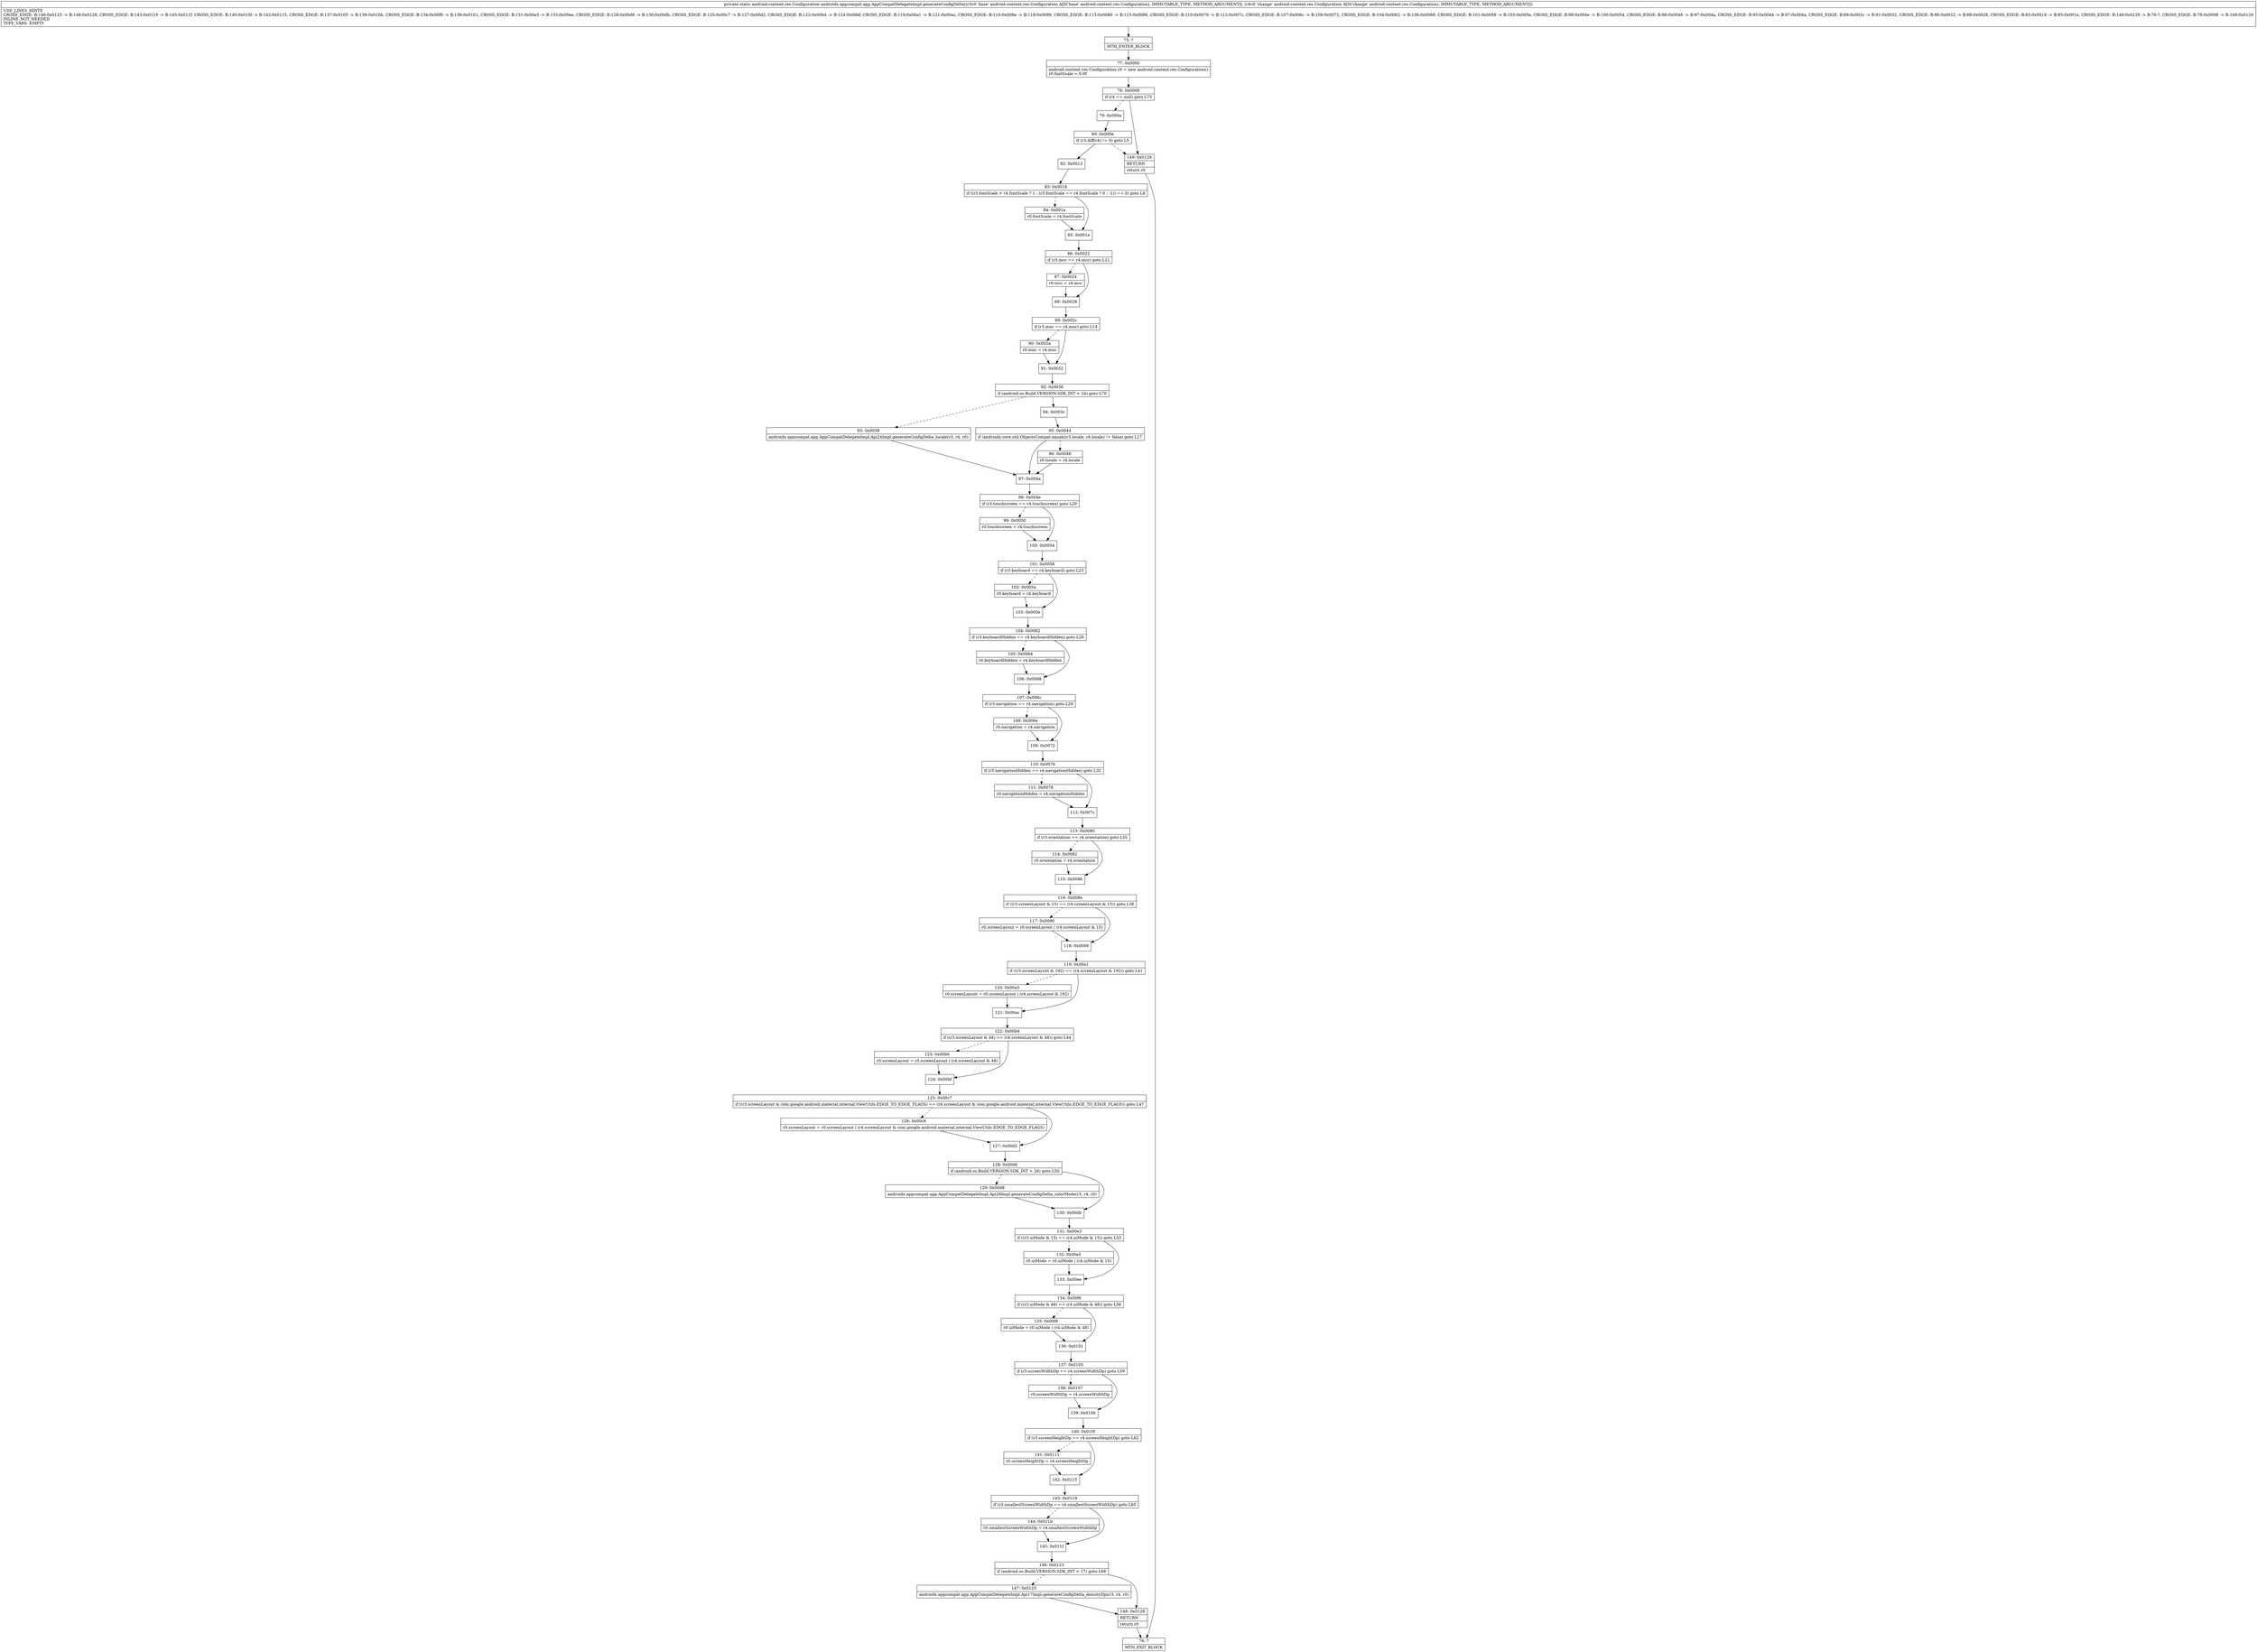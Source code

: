 digraph "CFG forandroidx.appcompat.app.AppCompatDelegateImpl.generateConfigDelta(Landroid\/content\/res\/Configuration;Landroid\/content\/res\/Configuration;)Landroid\/content\/res\/Configuration;" {
Node_75 [shape=record,label="{75\:\ ?|MTH_ENTER_BLOCK\l}"];
Node_77 [shape=record,label="{77\:\ 0x0000|android.content.res.Configuration r0 = new android.content.res.Configuration()\lr0.fontScale = 0.0f\l}"];
Node_78 [shape=record,label="{78\:\ 0x0008|if (r4 == null) goto L73\l}"];
Node_79 [shape=record,label="{79\:\ 0x000a}"];
Node_80 [shape=record,label="{80\:\ 0x000e|if (r3.diff(r4) != 0) goto L5\l}"];
Node_82 [shape=record,label="{82\:\ 0x0012}"];
Node_83 [shape=record,label="{83\:\ 0x0018|if ((r3.fontScale \> r4.fontScale ? 1 : (r3.fontScale == r4.fontScale ? 0 : \-1)) == 0) goto L8\l}"];
Node_84 [shape=record,label="{84\:\ 0x001a|r0.fontScale = r4.fontScale\l}"];
Node_85 [shape=record,label="{85\:\ 0x001e}"];
Node_86 [shape=record,label="{86\:\ 0x0022|if (r3.mcc == r4.mcc) goto L11\l}"];
Node_87 [shape=record,label="{87\:\ 0x0024|r0.mcc = r4.mcc\l}"];
Node_88 [shape=record,label="{88\:\ 0x0028}"];
Node_89 [shape=record,label="{89\:\ 0x002c|if (r3.mnc == r4.mnc) goto L14\l}"];
Node_90 [shape=record,label="{90\:\ 0x002e|r0.mnc = r4.mnc\l}"];
Node_91 [shape=record,label="{91\:\ 0x0032}"];
Node_92 [shape=record,label="{92\:\ 0x0036|if (android.os.Build.VERSION.SDK_INT \< 24) goto L70\l}"];
Node_93 [shape=record,label="{93\:\ 0x0038|androidx.appcompat.app.AppCompatDelegateImpl.Api24Impl.generateConfigDelta_locale(r3, r4, r0)\l}"];
Node_97 [shape=record,label="{97\:\ 0x004a}"];
Node_98 [shape=record,label="{98\:\ 0x004e|if (r3.touchscreen == r4.touchscreen) goto L20\l}"];
Node_99 [shape=record,label="{99\:\ 0x0050|r0.touchscreen = r4.touchscreen\l}"];
Node_100 [shape=record,label="{100\:\ 0x0054}"];
Node_101 [shape=record,label="{101\:\ 0x0058|if (r3.keyboard == r4.keyboard) goto L23\l}"];
Node_102 [shape=record,label="{102\:\ 0x005a|r0.keyboard = r4.keyboard\l}"];
Node_103 [shape=record,label="{103\:\ 0x005e}"];
Node_104 [shape=record,label="{104\:\ 0x0062|if (r3.keyboardHidden == r4.keyboardHidden) goto L26\l}"];
Node_105 [shape=record,label="{105\:\ 0x0064|r0.keyboardHidden = r4.keyboardHidden\l}"];
Node_106 [shape=record,label="{106\:\ 0x0068}"];
Node_107 [shape=record,label="{107\:\ 0x006c|if (r3.navigation == r4.navigation) goto L29\l}"];
Node_108 [shape=record,label="{108\:\ 0x006e|r0.navigation = r4.navigation\l}"];
Node_109 [shape=record,label="{109\:\ 0x0072}"];
Node_110 [shape=record,label="{110\:\ 0x0076|if (r3.navigationHidden == r4.navigationHidden) goto L32\l}"];
Node_111 [shape=record,label="{111\:\ 0x0078|r0.navigationHidden = r4.navigationHidden\l}"];
Node_112 [shape=record,label="{112\:\ 0x007c}"];
Node_113 [shape=record,label="{113\:\ 0x0080|if (r3.orientation == r4.orientation) goto L35\l}"];
Node_114 [shape=record,label="{114\:\ 0x0082|r0.orientation = r4.orientation\l}"];
Node_115 [shape=record,label="{115\:\ 0x0086}"];
Node_116 [shape=record,label="{116\:\ 0x008e|if ((r3.screenLayout & 15) == (r4.screenLayout & 15)) goto L38\l}"];
Node_117 [shape=record,label="{117\:\ 0x0090|r0.screenLayout = r0.screenLayout \| (r4.screenLayout & 15)\l}"];
Node_118 [shape=record,label="{118\:\ 0x0099}"];
Node_119 [shape=record,label="{119\:\ 0x00a1|if ((r3.screenLayout & 192) == (r4.screenLayout & 192)) goto L41\l}"];
Node_120 [shape=record,label="{120\:\ 0x00a3|r0.screenLayout = r0.screenLayout \| (r4.screenLayout & 192)\l}"];
Node_121 [shape=record,label="{121\:\ 0x00ac}"];
Node_122 [shape=record,label="{122\:\ 0x00b4|if ((r3.screenLayout & 48) == (r4.screenLayout & 48)) goto L44\l}"];
Node_123 [shape=record,label="{123\:\ 0x00b6|r0.screenLayout = r0.screenLayout \| (r4.screenLayout & 48)\l}"];
Node_124 [shape=record,label="{124\:\ 0x00bf}"];
Node_125 [shape=record,label="{125\:\ 0x00c7|if ((r3.screenLayout & com.google.android.material.internal.ViewUtils.EDGE_TO_EDGE_FLAGS) == (r4.screenLayout & com.google.android.material.internal.ViewUtils.EDGE_TO_EDGE_FLAGS)) goto L47\l}"];
Node_126 [shape=record,label="{126\:\ 0x00c9|r0.screenLayout = r0.screenLayout \| (r4.screenLayout & com.google.android.material.internal.ViewUtils.EDGE_TO_EDGE_FLAGS)\l}"];
Node_127 [shape=record,label="{127\:\ 0x00d2}"];
Node_128 [shape=record,label="{128\:\ 0x00d6|if (android.os.Build.VERSION.SDK_INT \< 26) goto L50\l}"];
Node_129 [shape=record,label="{129\:\ 0x00d8|androidx.appcompat.app.AppCompatDelegateImpl.Api26Impl.generateConfigDelta_colorMode(r3, r4, r0)\l}"];
Node_130 [shape=record,label="{130\:\ 0x00db}"];
Node_131 [shape=record,label="{131\:\ 0x00e3|if ((r3.uiMode & 15) == (r4.uiMode & 15)) goto L53\l}"];
Node_132 [shape=record,label="{132\:\ 0x00e5|r0.uiMode = r0.uiMode \| (r4.uiMode & 15)\l}"];
Node_133 [shape=record,label="{133\:\ 0x00ee}"];
Node_134 [shape=record,label="{134\:\ 0x00f6|if ((r3.uiMode & 48) == (r4.uiMode & 48)) goto L56\l}"];
Node_135 [shape=record,label="{135\:\ 0x00f8|r0.uiMode = r0.uiMode \| (r4.uiMode & 48)\l}"];
Node_136 [shape=record,label="{136\:\ 0x0101}"];
Node_137 [shape=record,label="{137\:\ 0x0105|if (r3.screenWidthDp == r4.screenWidthDp) goto L59\l}"];
Node_138 [shape=record,label="{138\:\ 0x0107|r0.screenWidthDp = r4.screenWidthDp\l}"];
Node_139 [shape=record,label="{139\:\ 0x010b}"];
Node_140 [shape=record,label="{140\:\ 0x010f|if (r3.screenHeightDp == r4.screenHeightDp) goto L62\l}"];
Node_141 [shape=record,label="{141\:\ 0x0111|r0.screenHeightDp = r4.screenHeightDp\l}"];
Node_142 [shape=record,label="{142\:\ 0x0115}"];
Node_143 [shape=record,label="{143\:\ 0x0119|if (r3.smallestScreenWidthDp == r4.smallestScreenWidthDp) goto L65\l}"];
Node_144 [shape=record,label="{144\:\ 0x011b|r0.smallestScreenWidthDp = r4.smallestScreenWidthDp\l}"];
Node_145 [shape=record,label="{145\:\ 0x011f}"];
Node_146 [shape=record,label="{146\:\ 0x0123|if (android.os.Build.VERSION.SDK_INT \< 17) goto L68\l}"];
Node_147 [shape=record,label="{147\:\ 0x0125|androidx.appcompat.app.AppCompatDelegateImpl.Api17Impl.generateConfigDelta_densityDpi(r3, r4, r0)\l}"];
Node_148 [shape=record,label="{148\:\ 0x0128|RETURN\l|return r0\l}"];
Node_76 [shape=record,label="{76\:\ ?|MTH_EXIT_BLOCK\l}"];
Node_94 [shape=record,label="{94\:\ 0x003c}"];
Node_95 [shape=record,label="{95\:\ 0x0044|if (androidx.core.util.ObjectsCompat.equals(r3.locale, r4.locale) != false) goto L17\l}"];
Node_96 [shape=record,label="{96\:\ 0x0046|r0.locale = r4.locale\l}"];
Node_149 [shape=record,label="{149\:\ 0x0129|RETURN\l|return r0\l}"];
MethodNode[shape=record,label="{private static android.content.res.Configuration androidx.appcompat.app.AppCompatDelegateImpl.generateConfigDelta((r3v0 'base' android.content.res.Configuration A[D('base' android.content.res.Configuration), IMMUTABLE_TYPE, METHOD_ARGUMENT]), (r4v0 'change' android.content.res.Configuration A[D('change' android.content.res.Configuration), IMMUTABLE_TYPE, METHOD_ARGUMENT]))  | USE_LINES_HINTS\lCROSS_EDGE: B:146:0x0123 \-\> B:148:0x0128, CROSS_EDGE: B:143:0x0119 \-\> B:145:0x011f, CROSS_EDGE: B:140:0x010f \-\> B:142:0x0115, CROSS_EDGE: B:137:0x0105 \-\> B:139:0x010b, CROSS_EDGE: B:134:0x00f6 \-\> B:136:0x0101, CROSS_EDGE: B:131:0x00e3 \-\> B:133:0x00ee, CROSS_EDGE: B:128:0x00d6 \-\> B:130:0x00db, CROSS_EDGE: B:125:0x00c7 \-\> B:127:0x00d2, CROSS_EDGE: B:122:0x00b4 \-\> B:124:0x00bf, CROSS_EDGE: B:119:0x00a1 \-\> B:121:0x00ac, CROSS_EDGE: B:116:0x008e \-\> B:118:0x0099, CROSS_EDGE: B:113:0x0080 \-\> B:115:0x0086, CROSS_EDGE: B:110:0x0076 \-\> B:112:0x007c, CROSS_EDGE: B:107:0x006c \-\> B:109:0x0072, CROSS_EDGE: B:104:0x0062 \-\> B:106:0x0068, CROSS_EDGE: B:101:0x0058 \-\> B:103:0x005e, CROSS_EDGE: B:98:0x004e \-\> B:100:0x0054, CROSS_EDGE: B:96:0x0046 \-\> B:97:0x004a, CROSS_EDGE: B:95:0x0044 \-\> B:97:0x004a, CROSS_EDGE: B:89:0x002c \-\> B:91:0x0032, CROSS_EDGE: B:86:0x0022 \-\> B:88:0x0028, CROSS_EDGE: B:83:0x0018 \-\> B:85:0x001e, CROSS_EDGE: B:149:0x0129 \-\> B:76:?, CROSS_EDGE: B:78:0x0008 \-\> B:149:0x0129\lINLINE_NOT_NEEDED\lTYPE_VARS: EMPTY\l}"];
MethodNode -> Node_75;Node_75 -> Node_77;
Node_77 -> Node_78;
Node_78 -> Node_79[style=dashed];
Node_78 -> Node_149;
Node_79 -> Node_80;
Node_80 -> Node_82;
Node_80 -> Node_149[style=dashed];
Node_82 -> Node_83;
Node_83 -> Node_84[style=dashed];
Node_83 -> Node_85;
Node_84 -> Node_85;
Node_85 -> Node_86;
Node_86 -> Node_87[style=dashed];
Node_86 -> Node_88;
Node_87 -> Node_88;
Node_88 -> Node_89;
Node_89 -> Node_90[style=dashed];
Node_89 -> Node_91;
Node_90 -> Node_91;
Node_91 -> Node_92;
Node_92 -> Node_93[style=dashed];
Node_92 -> Node_94;
Node_93 -> Node_97;
Node_97 -> Node_98;
Node_98 -> Node_99[style=dashed];
Node_98 -> Node_100;
Node_99 -> Node_100;
Node_100 -> Node_101;
Node_101 -> Node_102[style=dashed];
Node_101 -> Node_103;
Node_102 -> Node_103;
Node_103 -> Node_104;
Node_104 -> Node_105[style=dashed];
Node_104 -> Node_106;
Node_105 -> Node_106;
Node_106 -> Node_107;
Node_107 -> Node_108[style=dashed];
Node_107 -> Node_109;
Node_108 -> Node_109;
Node_109 -> Node_110;
Node_110 -> Node_111[style=dashed];
Node_110 -> Node_112;
Node_111 -> Node_112;
Node_112 -> Node_113;
Node_113 -> Node_114[style=dashed];
Node_113 -> Node_115;
Node_114 -> Node_115;
Node_115 -> Node_116;
Node_116 -> Node_117[style=dashed];
Node_116 -> Node_118;
Node_117 -> Node_118;
Node_118 -> Node_119;
Node_119 -> Node_120[style=dashed];
Node_119 -> Node_121;
Node_120 -> Node_121;
Node_121 -> Node_122;
Node_122 -> Node_123[style=dashed];
Node_122 -> Node_124;
Node_123 -> Node_124;
Node_124 -> Node_125;
Node_125 -> Node_126[style=dashed];
Node_125 -> Node_127;
Node_126 -> Node_127;
Node_127 -> Node_128;
Node_128 -> Node_129[style=dashed];
Node_128 -> Node_130;
Node_129 -> Node_130;
Node_130 -> Node_131;
Node_131 -> Node_132[style=dashed];
Node_131 -> Node_133;
Node_132 -> Node_133;
Node_133 -> Node_134;
Node_134 -> Node_135[style=dashed];
Node_134 -> Node_136;
Node_135 -> Node_136;
Node_136 -> Node_137;
Node_137 -> Node_138[style=dashed];
Node_137 -> Node_139;
Node_138 -> Node_139;
Node_139 -> Node_140;
Node_140 -> Node_141[style=dashed];
Node_140 -> Node_142;
Node_141 -> Node_142;
Node_142 -> Node_143;
Node_143 -> Node_144[style=dashed];
Node_143 -> Node_145;
Node_144 -> Node_145;
Node_145 -> Node_146;
Node_146 -> Node_147[style=dashed];
Node_146 -> Node_148;
Node_147 -> Node_148;
Node_148 -> Node_76;
Node_94 -> Node_95;
Node_95 -> Node_96[style=dashed];
Node_95 -> Node_97;
Node_96 -> Node_97;
Node_149 -> Node_76;
}

